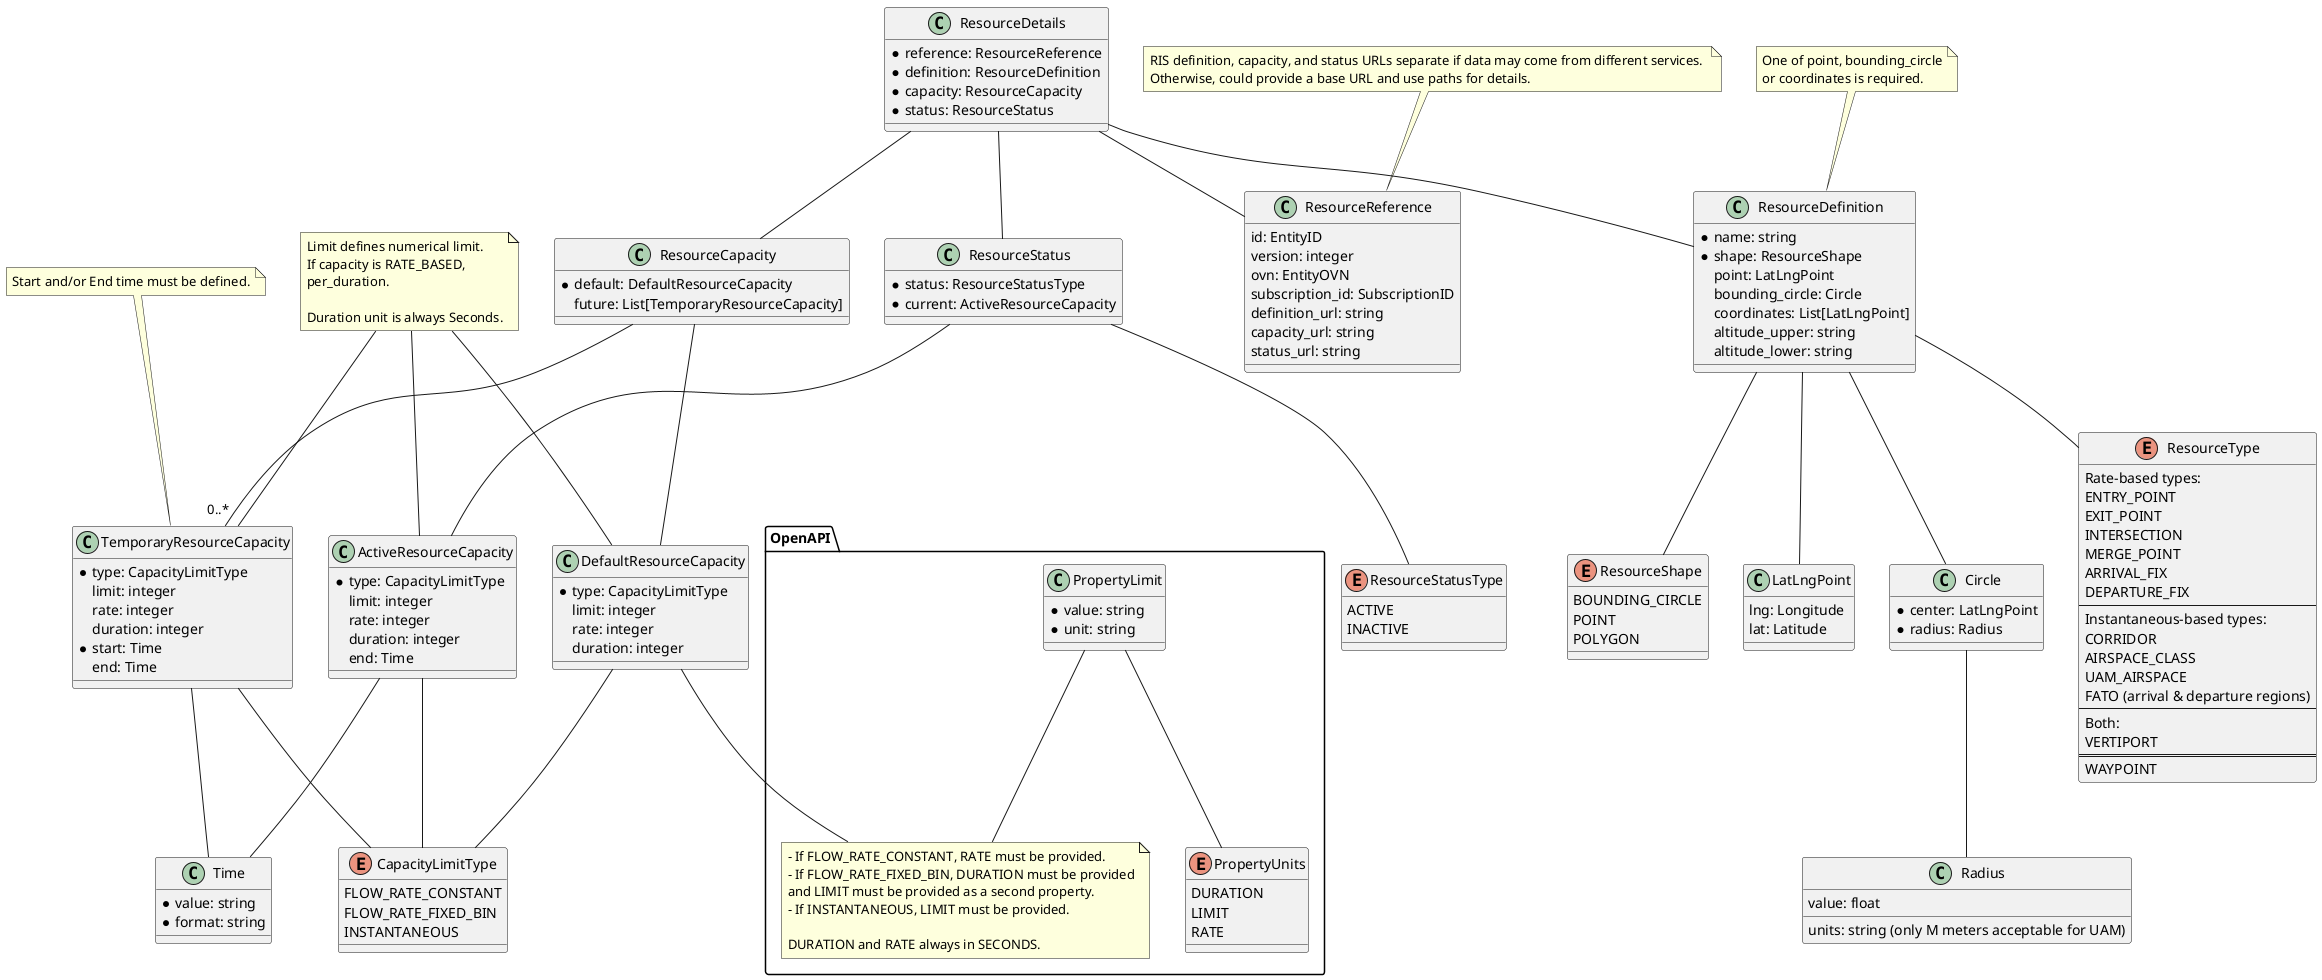 @startuml

' class ResourceReference {
'     id: EntityID
'     manager: string
'     version: integer
'     ovn: EntityOVN
'     subscription_id: SubscriptionID
'     definition_url: string
'     capacity_url: string
'     status_url: string
' }
' note "RIS definition, capacity, and status URLs separate if data may come from different services. \nOtherwise, could provide a base URL and use paths for details. " as n_ussbaseurl
' n_ussbaseurl -- ResourceReference

' class ResourceDetails {
'     * reference: ResourceReference
'     * definition: ResourceDefinition
'     * capacity: ResourceCapacity
'     * status: ResourceStatus
' }
enum CapacityLimitType {
    FLOW_RATE_CONSTANT
    FLOW_RATE_FIXED_BIN
    ' FLOW_RATE_ROLLING_BIN
    INSTANTANEOUS
}
' enum DurationUnits {
'     SECONDS
'     ' MINUTES
'     ' HOURS
' }
enum ResourceType {
    Rate-based types:
    ENTRY_POINT
    EXIT_POINT
    INTERSECTION
    MERGE_POINT
    ARRIVAL_FIX
    DEPARTURE_FIX
    --
    Instantaneous-based types:
    CORRIDOR
    AIRSPACE_CLASS
    UAM_AIRSPACE
    FATO (arrival & departure regions)
    --
    Both:
    VERTIPORT
    ==
    WAYPOINT
}

class Time {
    * value: string
    * format: string
}

class ResourceCapacity {
    * default: DefaultResourceCapacity
    future: List[TemporaryResourceCapacity]
}

' class DefaultResourceCapacity {
'     * type: CapacityLimitType
'     * limit: integer
'     per_duration: int
'     duration_unit: DurationUnits
' }
' note "We can define the API with value & unit\nbut keeping separate here\nto help show the concept." as N1
' N1 -- DefaultResourceCapacity
' N1 -- ActiveResourceCapacity
' N1 -- TemporaryResourceCapacity
class DefaultResourceCapacity {
    * type: CapacityLimitType
    limit: integer
    rate: integer
    duration: integer
}

namespace OpenAPI {
    class PropertyLimit {
        * value: string
        * unit: string
    }
    ' enum PropertyUnits {
    '     NUMERIC
    '     SECONDS
    ' }
    enum PropertyUnits {
        DURATION
        LIMIT
        RATE
    }
    PropertyLimit -- PropertyUnits
    note "- If FLOW_RATE_CONSTANT, RATE must be provided. \n- If FLOW_RATE_FIXED_BIN, DURATION must be provided\nand LIMIT must be provided as a second property. \n- If INSTANTANEOUS, LIMIT must be provided.\n\nDURATION and RATE always in SECONDS." as PROP_NOTE
    PropertyLimit -- PROP_NOTE
}
DefaultResourceCapacity -- OpenAPI.PROP_NOTE

class ActiveResourceCapacity {
    * type: CapacityLimitType
    limit: integer
    rate: integer
    duration: integer
    end: Time
}

class TemporaryResourceCapacity {
    * type: CapacityLimitType
    limit: integer
    rate: integer
    duration: integer
    * start: Time
    end: Time
}

enum ResourceStatusType {
    ACTIVE
    INACTIVE
}
class ResourceStatus {
    * status: ResourceStatusType
    * current: ActiveResourceCapacity
}

enum ResourceShape {
    BOUNDING_CIRCLE
    POINT
    POLYGON
}

class LatLngPoint {
    lng: Longitude
    lat: Latitude
}
class Circle {
    * center: LatLngPoint
    * radius: Radius
}
class Radius {
    value: float
    units: string (only M meters acceptable for UAM)
}

class ResourceReference {
    id: EntityID
    ' manager: string
    version: integer
    ovn: EntityOVN
    subscription_id: SubscriptionID
    definition_url: string
    capacity_url: string
    status_url: string

}



note "RIS definition, capacity, and status URLs separate if data may come from different services. \nOtherwise, could provide a base URL and use paths for details. " as n_ussbaseurl
n_ussbaseurl -- ResourceReference

class ResourceDetails {
    * reference: ResourceReference
    * definition: ResourceDefinition
    * capacity: ResourceCapacity
    * status: ResourceStatus
}

class ResourceDefinition {
    * name: string
    * shape: ResourceShape
    point: LatLngPoint
    bounding_circle: Circle
    coordinates: List[LatLngPoint]
    altitude_upper: string
    altitude_lower: string
}

note "One of point, bounding_circle\nor coordinates is required." as N_SHAPE
N_SHAPE -- ResourceDefinition

note "Limit defines numerical limit.\nIf capacity is RATE_BASED,\nper_duration.\n\nDuration unit is always Seconds."  as N_CAP_TYPE
N_CAP_TYPE -- DefaultResourceCapacity
N_CAP_TYPE -- TemporaryResourceCapacity
N_CAP_TYPE -- ActiveResourceCapacity

note "Start and/or End time must be defined." as N_TEMP_TIME
N_TEMP_TIME -- TemporaryResourceCapacity

ResourceDetails -- ResourceCapacity
ResourceDetails -- ResourceStatus
ResourceDetails -- ResourceDefinition
ResourceDetails -- ResourceReference

ActiveResourceCapacity -- CapacityLimitType
' ActiveResourceCapacity -- DurationUnits
ActiveResourceCapacity -- Time
DefaultResourceCapacity -- CapacityLimitType
' DefaultResourceCapacity -- DurationUnits
TemporaryResourceCapacity -- CapacityLimitType
' TemporaryResourceCapacity -- DurationUnits
ResourceCapacity -- DefaultResourceCapacity
ResourceCapacity -- "0..*" TemporaryResourceCapacity
TemporaryResourceCapacity -- Time

ResourceDefinition -- ResourceType
ResourceDefinition -- LatLngPoint
ResourceDefinition -- ResourceShape
ResourceDefinition -- Circle
Circle -- Radius

ResourceStatus -- ResourceStatusType
ResourceStatus -- ActiveResourceCapacity


' ResourceInfoServiceBaseURL -|> UssBaseURL

' OperationalIntentReference:
'       required:
'       - id
'       - manager
'       - state
'       - subscription_id
'       - time_end
'       - time_start
'       - uss_availability
'       - uss_base_url
'       - version
'       type: object
'       properties:
'         id:
'           $ref: '#/components/schemas/EntityID'
'         manager:
'           type: string
'           description: Created by the DSS based on creating client's ID (via access token).  Used internal to the DSS for restricting mutation and deletion operations to manager.  Used by USSs to reject operational intent update notifications originating from a USS that does not manage the operational intent.
'           example: uss1
'         uss_availability:
'           $ref: '#/components/schemas/UssAvailabilityState'
'         version:
'           type: integer
'           description: "Numeric version of this operational intent which increments upon each change in the operational intent, regardless of whether any field of the operational intent reference changes.  A USS with the details of this operational intent when it was at a particular version does not need to retrieve the details again until the version changes."
'           format: int32
'           example: 1
'         state:
'           $ref: '#/components/schemas/OperationalIntentState'
'         ovn:
'           description: "Opaque version number of this operational intent.  Populated only when the OperationalIntentReference is managed by the USS retrieving or providing it.  Not populated when the OperationalIntentReference is not managed by the USS retrieving or providing it (instead, the USS must obtain the OVN from the details retrieved from the managing USS)."
'           anyOf:
'           - $ref: '#/components/schemas/EntityOVN'
'         time_start:
'           description: Beginning time of operational intent.
'           anyOf:
'           - $ref: '#/components/schemas/Time'
'         time_end:
'           description: End time of operational intent.
'           anyOf:
'           - $ref: '#/components/schemas/Time'
'         uss_base_url:
'           $ref: '#/components/schemas/OperationalIntentUssBaseURL'
'         subscription_id:
'           description: The ID of the subscription that is ensuring the operational intent manager receives relevant airspace updates.
'           anyOf:
'           - $ref: '#/components/schemas/SubscriptionID'
     

@enduml